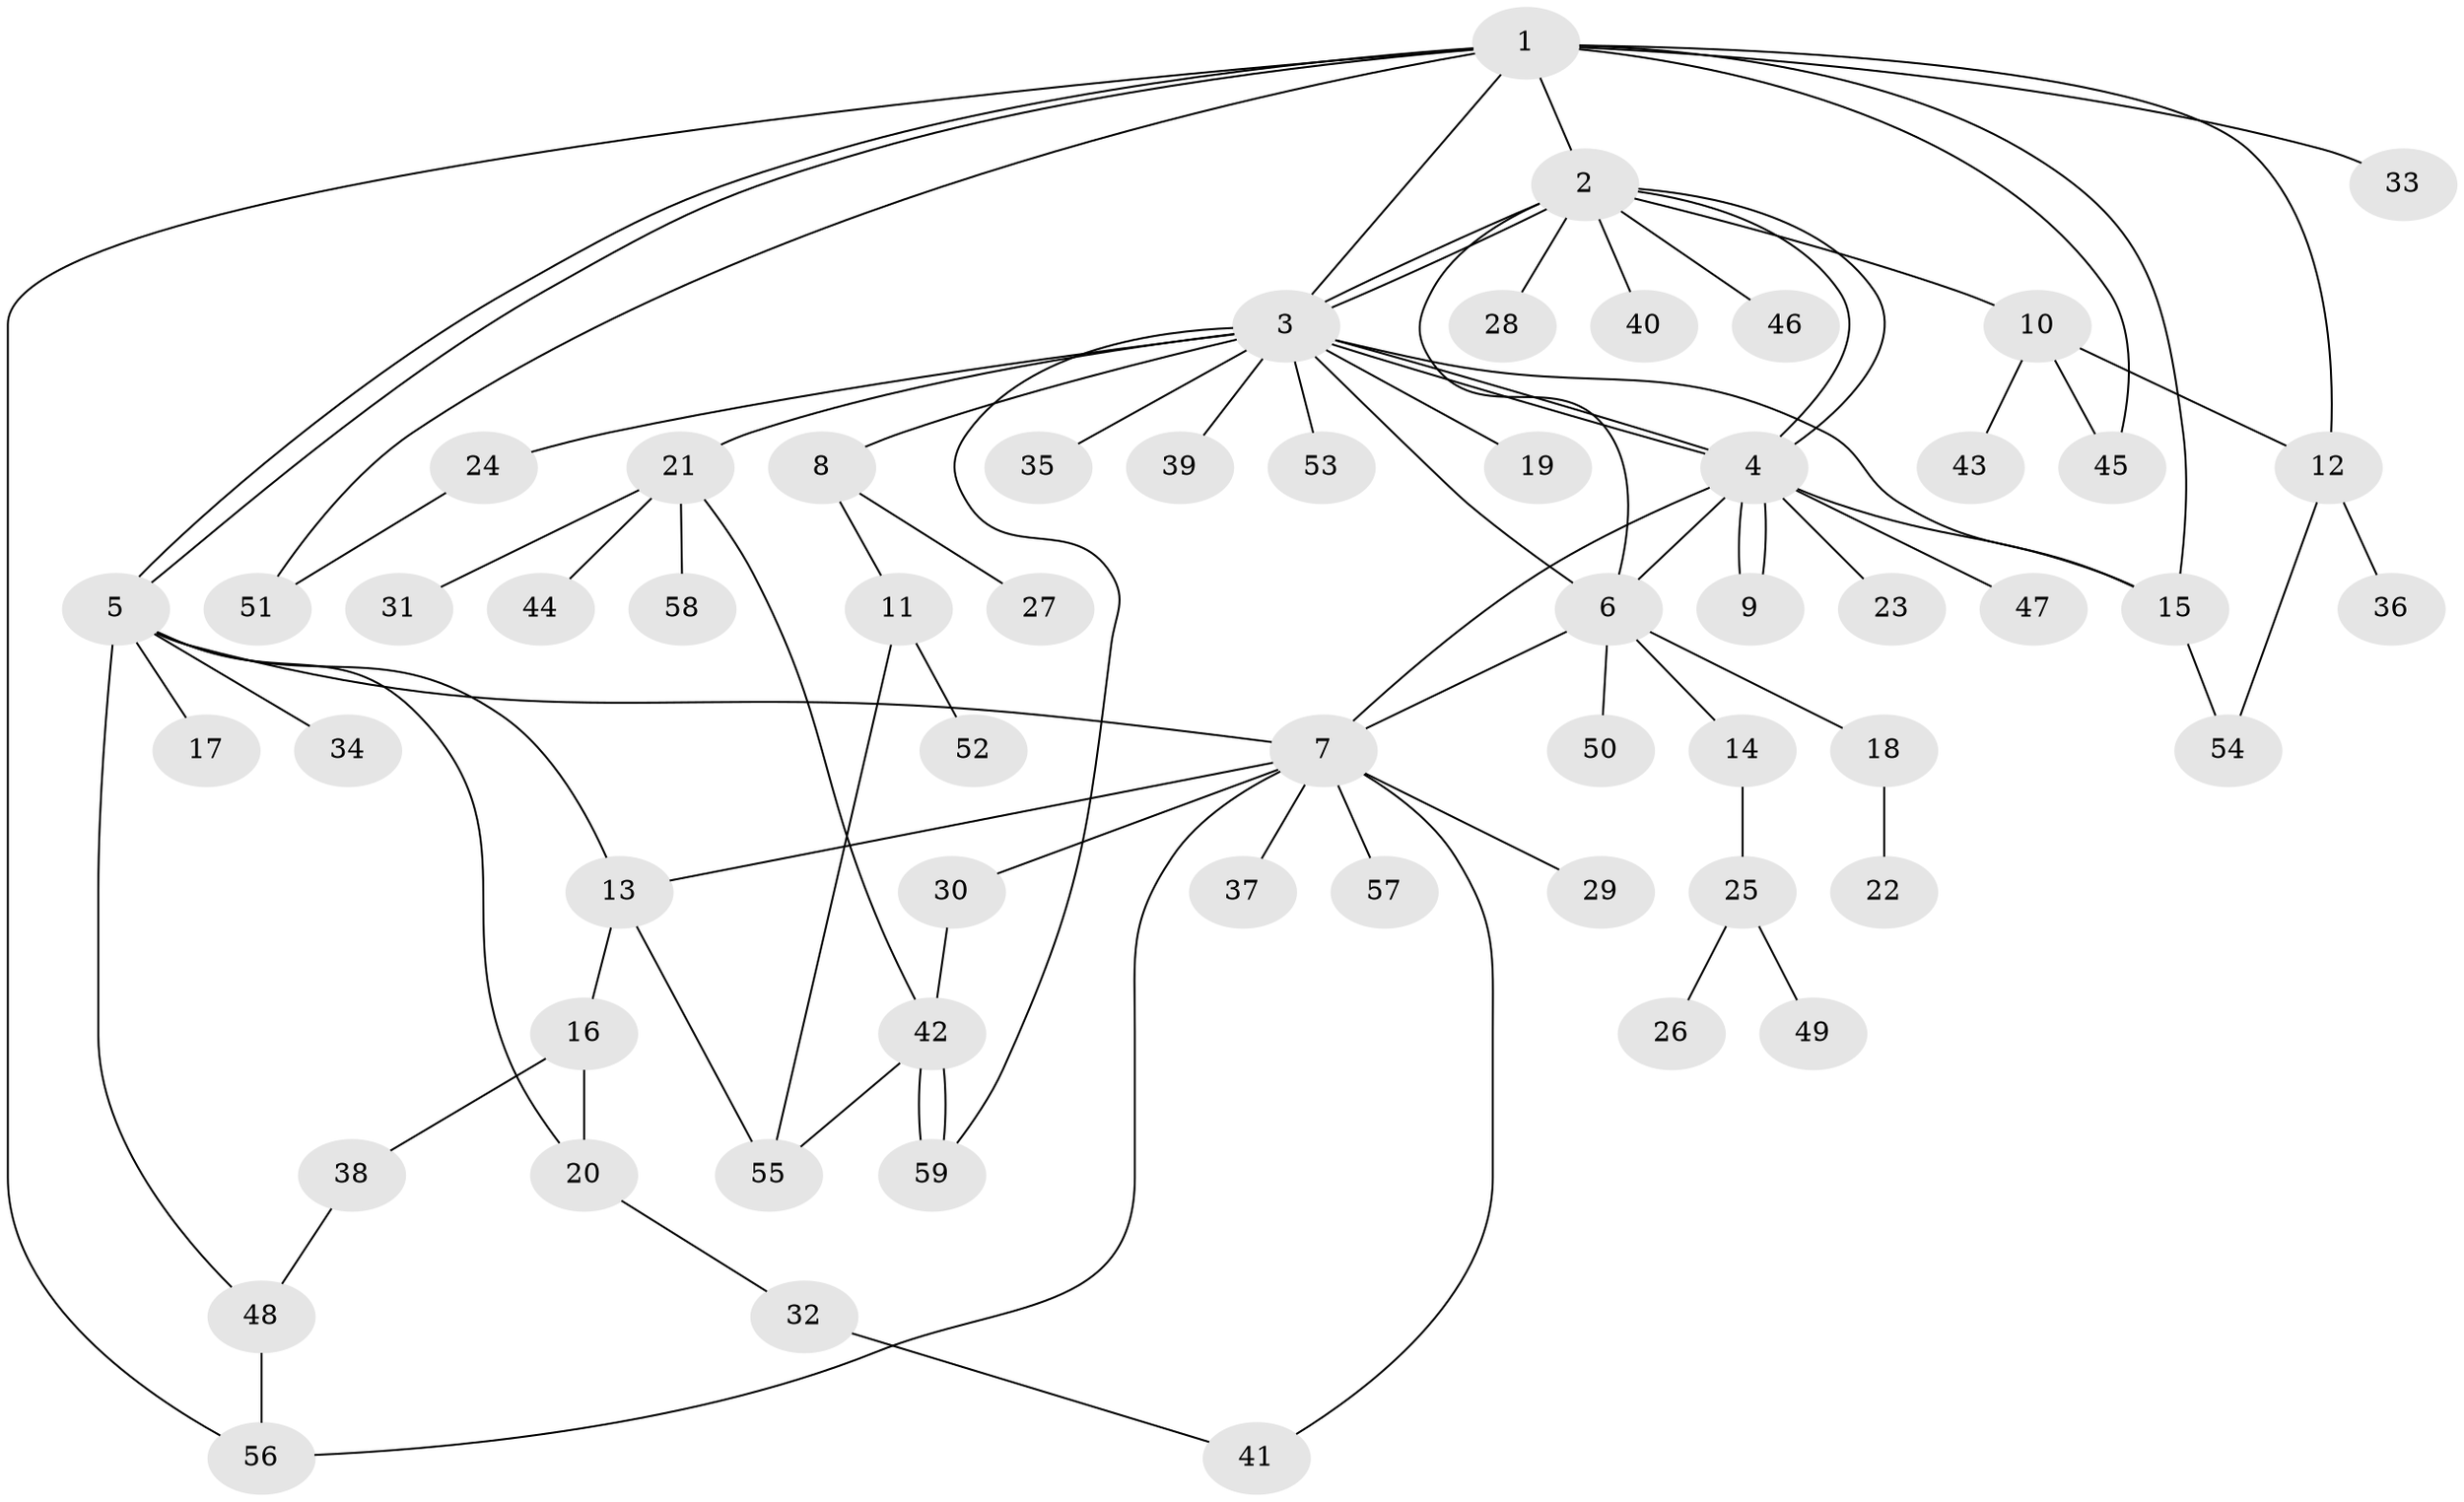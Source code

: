 // coarse degree distribution, {8: 0.07142857142857142, 9: 0.023809523809523808, 1: 0.47619047619047616, 4: 0.14285714285714285, 2: 0.16666666666666666, 10: 0.023809523809523808, 11: 0.023809523809523808, 6: 0.023809523809523808, 3: 0.047619047619047616}
// Generated by graph-tools (version 1.1) at 2025/36/03/04/25 23:36:45]
// undirected, 59 vertices, 86 edges
graph export_dot {
  node [color=gray90,style=filled];
  1;
  2;
  3;
  4;
  5;
  6;
  7;
  8;
  9;
  10;
  11;
  12;
  13;
  14;
  15;
  16;
  17;
  18;
  19;
  20;
  21;
  22;
  23;
  24;
  25;
  26;
  27;
  28;
  29;
  30;
  31;
  32;
  33;
  34;
  35;
  36;
  37;
  38;
  39;
  40;
  41;
  42;
  43;
  44;
  45;
  46;
  47;
  48;
  49;
  50;
  51;
  52;
  53;
  54;
  55;
  56;
  57;
  58;
  59;
  1 -- 2;
  1 -- 3;
  1 -- 5;
  1 -- 5;
  1 -- 12;
  1 -- 15;
  1 -- 33;
  1 -- 45;
  1 -- 51;
  1 -- 56;
  2 -- 3;
  2 -- 3;
  2 -- 4;
  2 -- 4;
  2 -- 6;
  2 -- 10;
  2 -- 28;
  2 -- 40;
  2 -- 46;
  3 -- 4;
  3 -- 4;
  3 -- 6;
  3 -- 8;
  3 -- 15;
  3 -- 19;
  3 -- 21;
  3 -- 24;
  3 -- 35;
  3 -- 39;
  3 -- 53;
  3 -- 59;
  4 -- 6;
  4 -- 7;
  4 -- 9;
  4 -- 9;
  4 -- 15;
  4 -- 23;
  4 -- 47;
  5 -- 7;
  5 -- 13;
  5 -- 17;
  5 -- 20;
  5 -- 34;
  5 -- 48;
  6 -- 7;
  6 -- 14;
  6 -- 18;
  6 -- 50;
  7 -- 13;
  7 -- 29;
  7 -- 30;
  7 -- 37;
  7 -- 41;
  7 -- 56;
  7 -- 57;
  8 -- 11;
  8 -- 27;
  10 -- 12;
  10 -- 43;
  10 -- 45;
  11 -- 52;
  11 -- 55;
  12 -- 36;
  12 -- 54;
  13 -- 16;
  13 -- 55;
  14 -- 25;
  15 -- 54;
  16 -- 20;
  16 -- 38;
  18 -- 22;
  20 -- 32;
  21 -- 31;
  21 -- 42;
  21 -- 44;
  21 -- 58;
  24 -- 51;
  25 -- 26;
  25 -- 49;
  30 -- 42;
  32 -- 41;
  38 -- 48;
  42 -- 55;
  42 -- 59;
  42 -- 59;
  48 -- 56;
}
